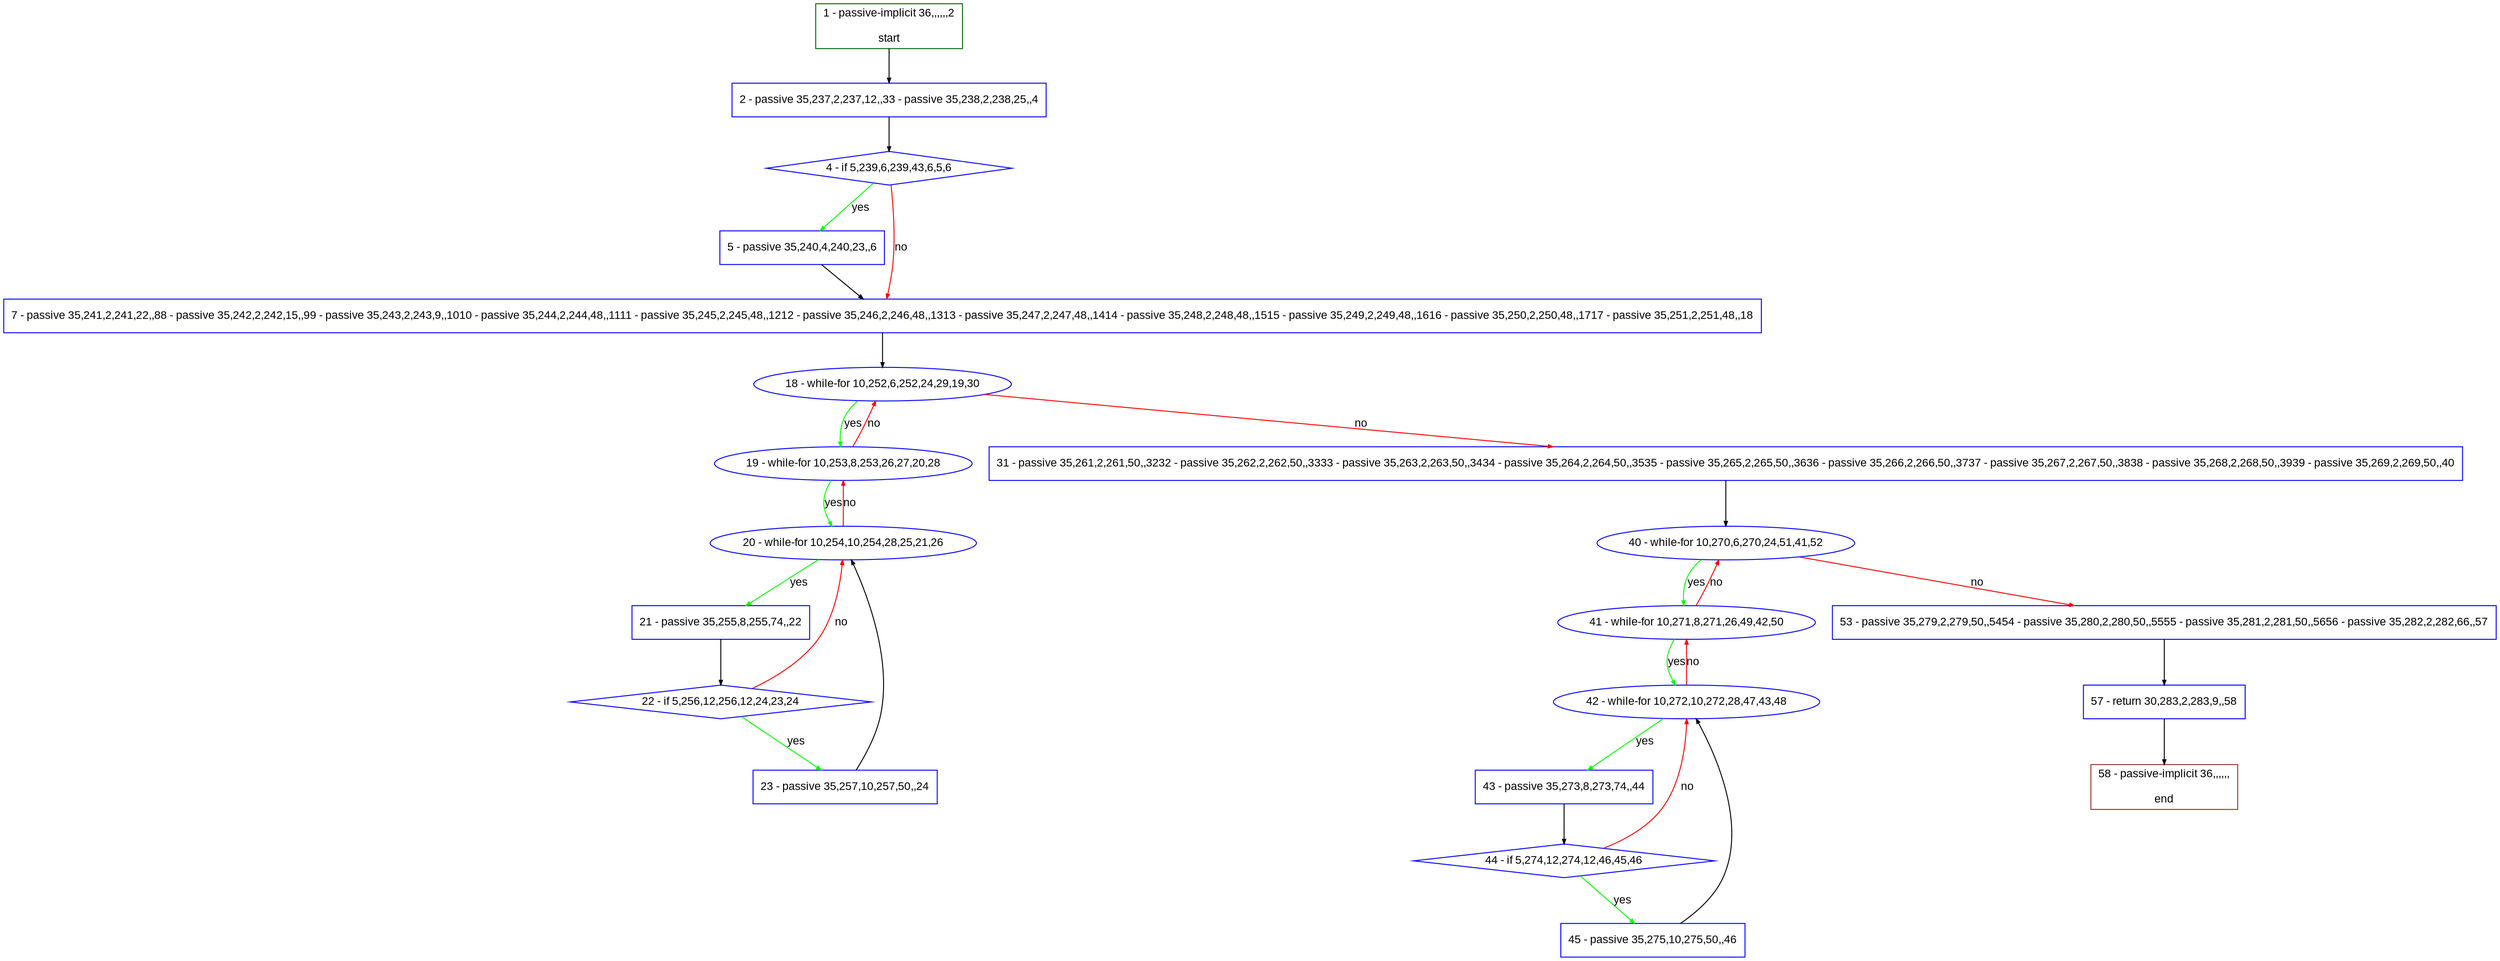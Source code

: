 digraph "" {
  graph [pack="true", label="", fontsize="12", packmode="clust", fontname="Arial", fillcolor="#FFFFCC", bgcolor="white", style="rounded,filled", compound="true"];
  node [node_initialized="no", label="", color="grey", fontsize="12", fillcolor="white", fontname="Arial", style="filled", shape="rectangle", compound="true", fixedsize="false"];
  edge [fontcolor="black", arrowhead="normal", arrowtail="none", arrowsize="0.5", ltail="", label="", color="black", fontsize="12", lhead="", fontname="Arial", dir="forward", compound="true"];
  __N1 [label="2 - passive 35,237,2,237,12,,33 - passive 35,238,2,238,25,,4", color="#0000ff", fillcolor="#ffffff", style="filled", shape="box"];
  __N2 [label="1 - passive-implicit 36,,,,,,2\n\nstart", color="#006400", fillcolor="#ffffff", style="filled", shape="box"];
  __N3 [label="4 - if 5,239,6,239,43,6,5,6", color="#0000ff", fillcolor="#ffffff", style="filled", shape="diamond"];
  __N4 [label="5 - passive 35,240,4,240,23,,6", color="#0000ff", fillcolor="#ffffff", style="filled", shape="box"];
  __N5 [label="7 - passive 35,241,2,241,22,,88 - passive 35,242,2,242,15,,99 - passive 35,243,2,243,9,,1010 - passive 35,244,2,244,48,,1111 - passive 35,245,2,245,48,,1212 - passive 35,246,2,246,48,,1313 - passive 35,247,2,247,48,,1414 - passive 35,248,2,248,48,,1515 - passive 35,249,2,249,48,,1616 - passive 35,250,2,250,48,,1717 - passive 35,251,2,251,48,,18", color="#0000ff", fillcolor="#ffffff", style="filled", shape="box"];
  __N6 [label="18 - while-for 10,252,6,252,24,29,19,30", color="#0000ff", fillcolor="#ffffff", style="filled", shape="oval"];
  __N7 [label="19 - while-for 10,253,8,253,26,27,20,28", color="#0000ff", fillcolor="#ffffff", style="filled", shape="oval"];
  __N8 [label="31 - passive 35,261,2,261,50,,3232 - passive 35,262,2,262,50,,3333 - passive 35,263,2,263,50,,3434 - passive 35,264,2,264,50,,3535 - passive 35,265,2,265,50,,3636 - passive 35,266,2,266,50,,3737 - passive 35,267,2,267,50,,3838 - passive 35,268,2,268,50,,3939 - passive 35,269,2,269,50,,40", color="#0000ff", fillcolor="#ffffff", style="filled", shape="box"];
  __N9 [label="20 - while-for 10,254,10,254,28,25,21,26", color="#0000ff", fillcolor="#ffffff", style="filled", shape="oval"];
  __N10 [label="21 - passive 35,255,8,255,74,,22", color="#0000ff", fillcolor="#ffffff", style="filled", shape="box"];
  __N11 [label="22 - if 5,256,12,256,12,24,23,24", color="#0000ff", fillcolor="#ffffff", style="filled", shape="diamond"];
  __N12 [label="23 - passive 35,257,10,257,50,,24", color="#0000ff", fillcolor="#ffffff", style="filled", shape="box"];
  __N13 [label="40 - while-for 10,270,6,270,24,51,41,52", color="#0000ff", fillcolor="#ffffff", style="filled", shape="oval"];
  __N14 [label="41 - while-for 10,271,8,271,26,49,42,50", color="#0000ff", fillcolor="#ffffff", style="filled", shape="oval"];
  __N15 [label="53 - passive 35,279,2,279,50,,5454 - passive 35,280,2,280,50,,5555 - passive 35,281,2,281,50,,5656 - passive 35,282,2,282,66,,57", color="#0000ff", fillcolor="#ffffff", style="filled", shape="box"];
  __N16 [label="42 - while-for 10,272,10,272,28,47,43,48", color="#0000ff", fillcolor="#ffffff", style="filled", shape="oval"];
  __N17 [label="43 - passive 35,273,8,273,74,,44", color="#0000ff", fillcolor="#ffffff", style="filled", shape="box"];
  __N18 [label="44 - if 5,274,12,274,12,46,45,46", color="#0000ff", fillcolor="#ffffff", style="filled", shape="diamond"];
  __N19 [label="45 - passive 35,275,10,275,50,,46", color="#0000ff", fillcolor="#ffffff", style="filled", shape="box"];
  __N20 [label="57 - return 30,283,2,283,9,,58", color="#0000ff", fillcolor="#ffffff", style="filled", shape="box"];
  __N21 [label="58 - passive-implicit 36,,,,,,\n\nend", color="#a52a2a", fillcolor="#ffffff", style="filled", shape="box"];
  __N2 -> __N1 [arrowhead="normal", arrowtail="none", color="#000000", label="", dir="forward"];
  __N1 -> __N3 [arrowhead="normal", arrowtail="none", color="#000000", label="", dir="forward"];
  __N3 -> __N4 [arrowhead="normal", arrowtail="none", color="#00ff00", label="yes", dir="forward"];
  __N3 -> __N5 [arrowhead="normal", arrowtail="none", color="#ff0000", label="no", dir="forward"];
  __N4 -> __N5 [arrowhead="normal", arrowtail="none", color="#000000", label="", dir="forward"];
  __N5 -> __N6 [arrowhead="normal", arrowtail="none", color="#000000", label="", dir="forward"];
  __N6 -> __N7 [arrowhead="normal", arrowtail="none", color="#00ff00", label="yes", dir="forward"];
  __N7 -> __N6 [arrowhead="normal", arrowtail="none", color="#ff0000", label="no", dir="forward"];
  __N6 -> __N8 [arrowhead="normal", arrowtail="none", color="#ff0000", label="no", dir="forward"];
  __N7 -> __N9 [arrowhead="normal", arrowtail="none", color="#00ff00", label="yes", dir="forward"];
  __N9 -> __N7 [arrowhead="normal", arrowtail="none", color="#ff0000", label="no", dir="forward"];
  __N9 -> __N10 [arrowhead="normal", arrowtail="none", color="#00ff00", label="yes", dir="forward"];
  __N10 -> __N11 [arrowhead="normal", arrowtail="none", color="#000000", label="", dir="forward"];
  __N11 -> __N9 [arrowhead="normal", arrowtail="none", color="#ff0000", label="no", dir="forward"];
  __N11 -> __N12 [arrowhead="normal", arrowtail="none", color="#00ff00", label="yes", dir="forward"];
  __N12 -> __N9 [arrowhead="normal", arrowtail="none", color="#000000", label="", dir="forward"];
  __N8 -> __N13 [arrowhead="normal", arrowtail="none", color="#000000", label="", dir="forward"];
  __N13 -> __N14 [arrowhead="normal", arrowtail="none", color="#00ff00", label="yes", dir="forward"];
  __N14 -> __N13 [arrowhead="normal", arrowtail="none", color="#ff0000", label="no", dir="forward"];
  __N13 -> __N15 [arrowhead="normal", arrowtail="none", color="#ff0000", label="no", dir="forward"];
  __N14 -> __N16 [arrowhead="normal", arrowtail="none", color="#00ff00", label="yes", dir="forward"];
  __N16 -> __N14 [arrowhead="normal", arrowtail="none", color="#ff0000", label="no", dir="forward"];
  __N16 -> __N17 [arrowhead="normal", arrowtail="none", color="#00ff00", label="yes", dir="forward"];
  __N17 -> __N18 [arrowhead="normal", arrowtail="none", color="#000000", label="", dir="forward"];
  __N18 -> __N16 [arrowhead="normal", arrowtail="none", color="#ff0000", label="no", dir="forward"];
  __N18 -> __N19 [arrowhead="normal", arrowtail="none", color="#00ff00", label="yes", dir="forward"];
  __N19 -> __N16 [arrowhead="normal", arrowtail="none", color="#000000", label="", dir="forward"];
  __N15 -> __N20 [arrowhead="normal", arrowtail="none", color="#000000", label="", dir="forward"];
  __N20 -> __N21 [arrowhead="normal", arrowtail="none", color="#000000", label="", dir="forward"];
}
